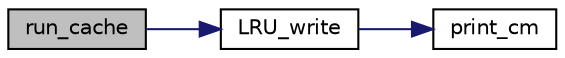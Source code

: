 digraph "run_cache"
{
  edge [fontname="Helvetica",fontsize="10",labelfontname="Helvetica",labelfontsize="10"];
  node [fontname="Helvetica",fontsize="10",shape=record];
  rankdir="LR";
  Node1 [label="run_cache",height=0.2,width=0.4,color="black", fillcolor="grey75", style="filled", fontcolor="black"];
  Node1 -> Node2 [color="midnightblue",fontsize="10",style="solid"];
  Node2 [label="LRU_write",height=0.2,width=0.4,color="black", fillcolor="white", style="filled",URL="$lru_8h.html#a40eb25ee3a00dd9d6371a9f96ba7568b"];
  Node2 -> Node3 [color="midnightblue",fontsize="10",style="solid"];
  Node3 [label="print_cm",height=0.2,width=0.4,color="black", fillcolor="white", style="filled",URL="$lru_8h.html#a8cc95bde93b57fde8f83927b3fd8cca4"];
}
